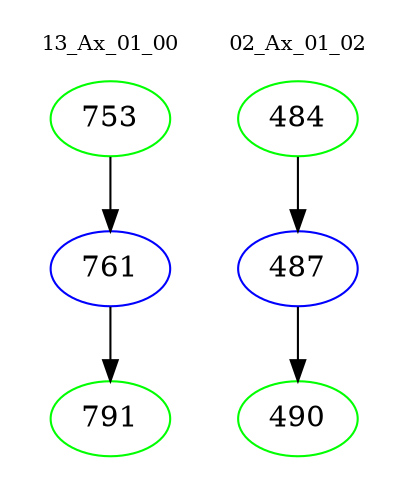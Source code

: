 digraph{
subgraph cluster_0 {
color = white
label = "13_Ax_01_00";
fontsize=10;
T0_753 [label="753", color="green"]
T0_753 -> T0_761 [color="black"]
T0_761 [label="761", color="blue"]
T0_761 -> T0_791 [color="black"]
T0_791 [label="791", color="green"]
}
subgraph cluster_1 {
color = white
label = "02_Ax_01_02";
fontsize=10;
T1_484 [label="484", color="green"]
T1_484 -> T1_487 [color="black"]
T1_487 [label="487", color="blue"]
T1_487 -> T1_490 [color="black"]
T1_490 [label="490", color="green"]
}
}
